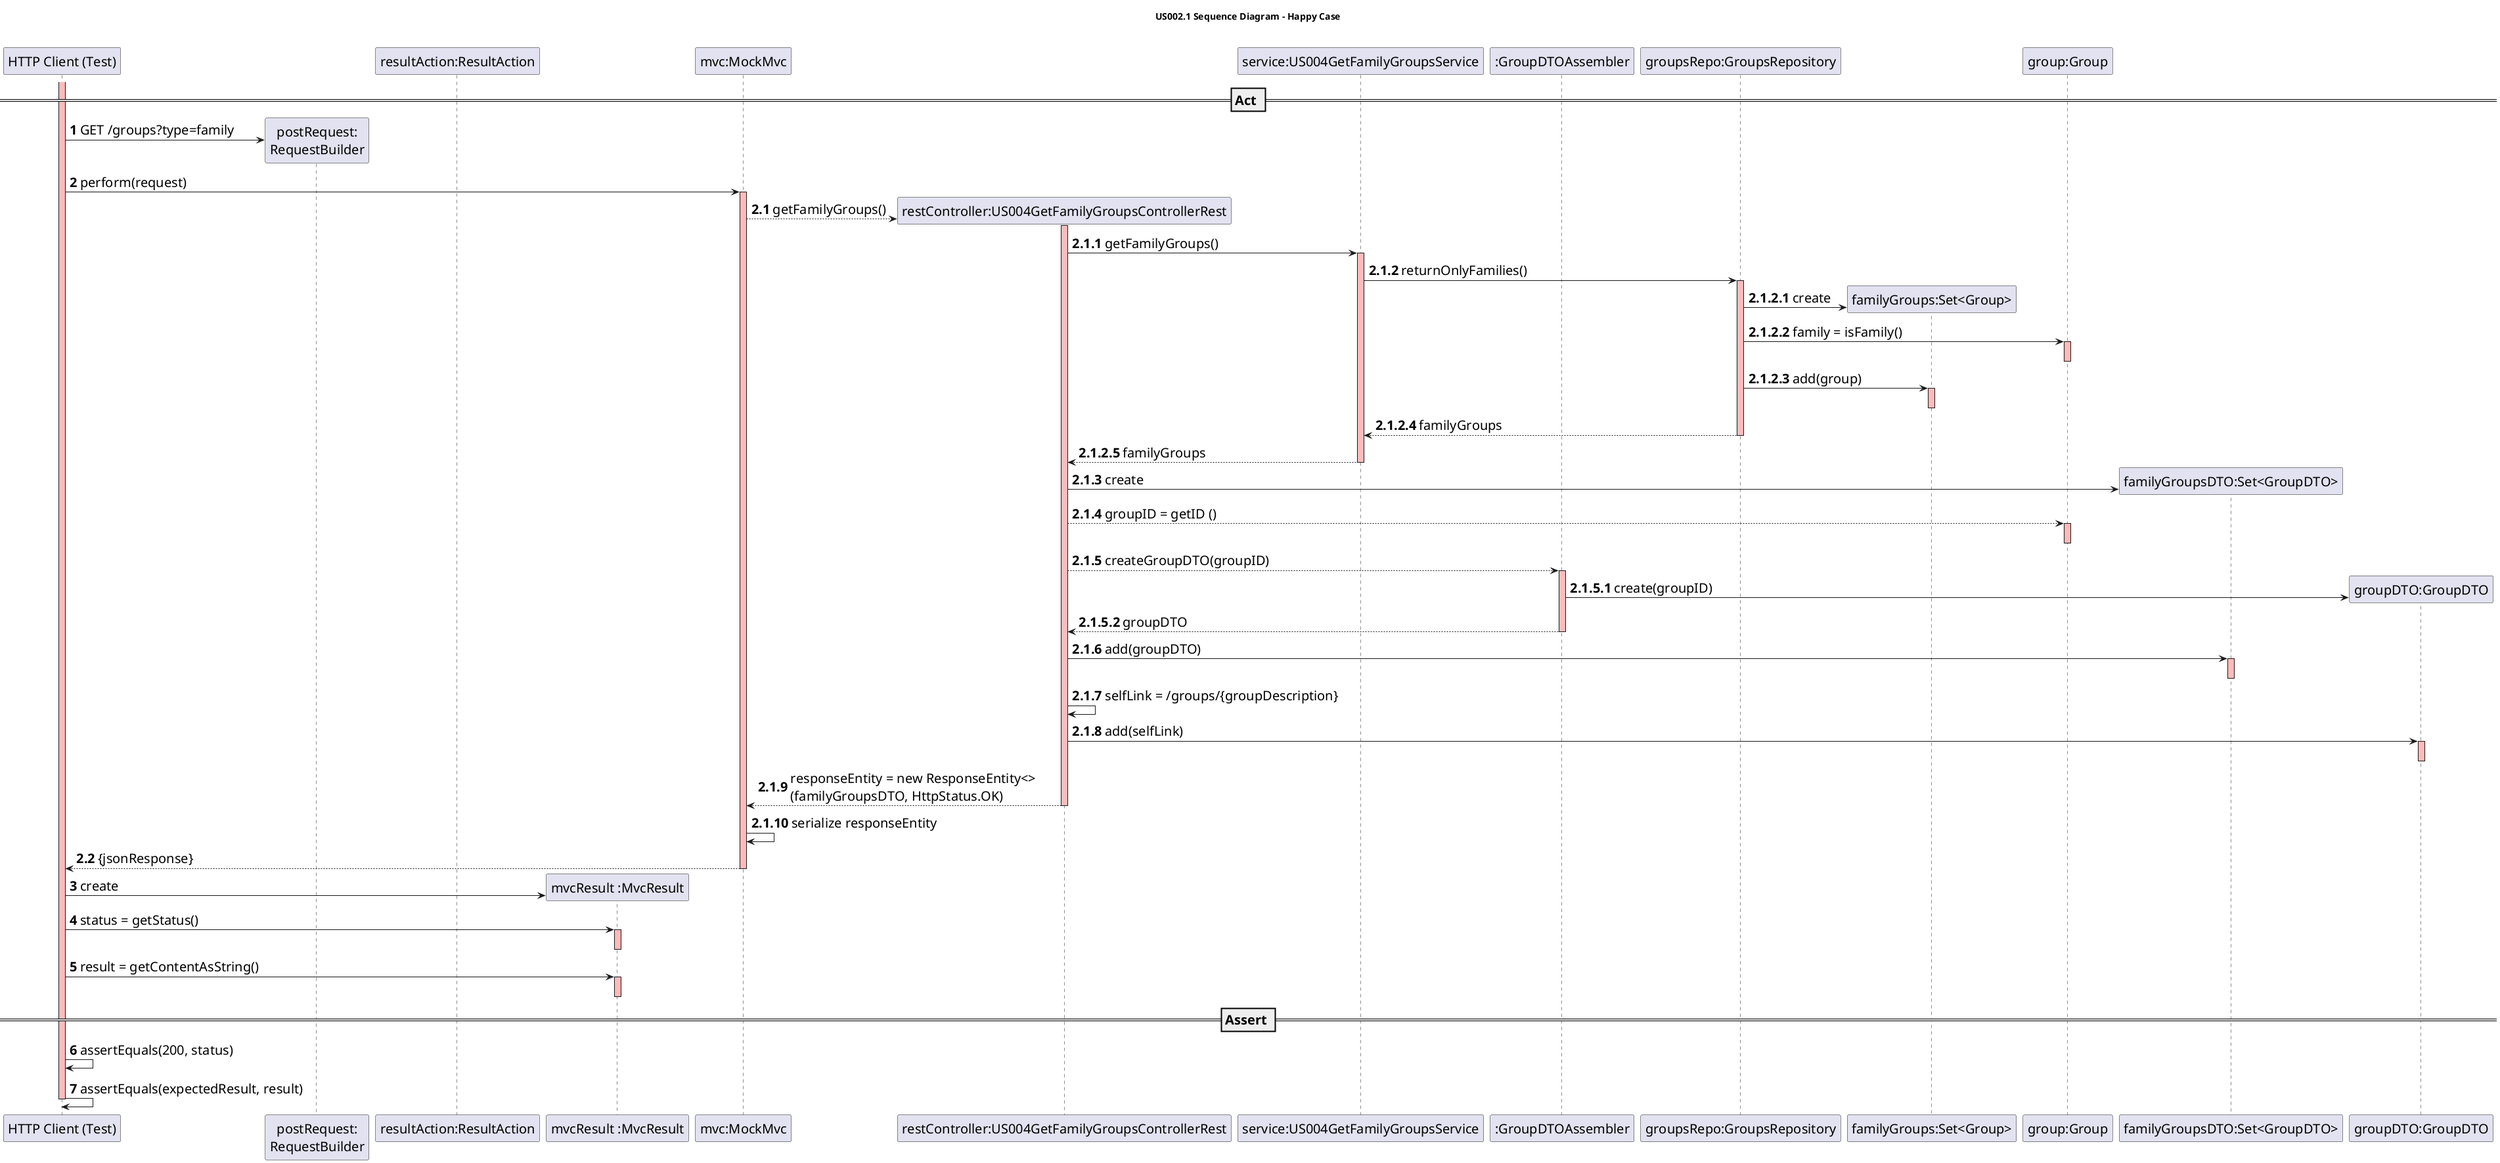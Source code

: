 @startuml

skinparam DefaultFontSize 20

title US002.1 Sequence Diagram - Happy Case

participant "HTTP Client (Test)"
participant "postRequest:\nRequestBuilder"
participant "resultAction:ResultAction"
participant "mvcResult :MvcResult"
participant "mvc:MockMvc"
participant "restController:US004GetFamilyGroupsControllerRest"
participant "service:US004GetFamilyGroupsService"
participant ":GroupDTOAssembler"
participant "groupsRepo:GroupsRepository"

autonumber
activate "HTTP Client (Test)" #FFBBBB

== Act ==

create "postRequest:\nRequestBuilder"
"HTTP Client (Test)" -> "postRequest:\nRequestBuilder" : GET /groups?type=family

"HTTP Client (Test)" -> "mvc:MockMvc" : perform(request)
activate "mvc:MockMvc"  #FFBBBB

autonumber 2.1
create "restController:US004GetFamilyGroupsControllerRest"
"mvc:MockMvc"-->"restController:US004GetFamilyGroupsControllerRest" : getFamilyGroups()
activate "restController:US004GetFamilyGroupsControllerRest" #FFBBBB

autonumber 2.1.1
"restController:US004GetFamilyGroupsControllerRest" -> "service:US004GetFamilyGroupsService": getFamilyGroups()
activate "service:US004GetFamilyGroupsService" #FFBBBB

"service:US004GetFamilyGroupsService" -> "groupsRepo:GroupsRepository" : returnOnlyFamilies()
activate "groupsRepo:GroupsRepository" #FFBBBB

autonumber 2.1.2.1
create "familyGroups:Set<Group>"
"groupsRepo:GroupsRepository" -> "familyGroups:Set<Group>": create

"groupsRepo:GroupsRepository" -> "group:Group" : family = isFamily()
activate "group:Group" #FFBBBB
deactivate "group:Group"

"groupsRepo:GroupsRepository" -> "familyGroups:Set<Group>" : add(group)
activate "familyGroups:Set<Group>" #FFBBBB
deactivate "familyGroups:Set<Group>"

"groupsRepo:GroupsRepository" --> "service:US004GetFamilyGroupsService" : familyGroups
deactivate "groupsRepo:GroupsRepository"

"service:US004GetFamilyGroupsService" --> "restController:US004GetFamilyGroupsControllerRest" : familyGroups
deactivate "service:US004GetFamilyGroupsService"

autonumber 2.1.3
create "familyGroupsDTO:Set<GroupDTO>"
"restController:US004GetFamilyGroupsControllerRest" -> "familyGroupsDTO:Set<GroupDTO>": create

"restController:US004GetFamilyGroupsControllerRest" --> "group:Group" : groupID = getID ()
activate "group:Group" #FFBBBB
deactivate "group:Group"

"restController:US004GetFamilyGroupsControllerRest" --> ":GroupDTOAssembler" : createGroupDTO(groupID)
activate ":GroupDTOAssembler" #FFBBBB

autonumber 2.1.5.1
create "groupDTO:GroupDTO"
":GroupDTOAssembler" -> "groupDTO:GroupDTO" : create(groupID)
":GroupDTOAssembler" --> "restController:US004GetFamilyGroupsControllerRest" : groupDTO
deactivate ":GroupDTOAssembler"

autonumber 2.1.6
"restController:US004GetFamilyGroupsControllerRest" -> "familyGroupsDTO:Set<GroupDTO>" : add(groupDTO)
activate "familyGroupsDTO:Set<GroupDTO>" #FFBBBB
deactivate "familyGroupsDTO:Set<GroupDTO>"

autonumber 2.1.7
"restController:US004GetFamilyGroupsControllerRest"->"restController:US004GetFamilyGroupsControllerRest": selfLink = /groups/{groupDescription}
"restController:US004GetFamilyGroupsControllerRest"-> "groupDTO:GroupDTO": add(selfLink)
activate "groupDTO:GroupDTO" #FFBBBB
deactivate "groupDTO:GroupDTO"

"restController:US004GetFamilyGroupsControllerRest" --> "mvc:MockMvc": responseEntity = new ResponseEntity<> \n(familyGroupsDTO, HttpStatus.OK)
deactivate "restController:US004GetFamilyGroupsControllerRest"
"mvc:MockMvc" -> "mvc:MockMvc" : serialize responseEntity

autonumber 2.2
"mvc:MockMvc" --> "HTTP Client (Test)" : {jsonResponse}
deactivate "mvc:MockMvc"

autonumber 3
create "mvcResult :MvcResult"
"HTTP Client (Test)" -> "mvcResult :MvcResult" : create
deactivate "resultAction:ResultAction"

"HTTP Client (Test)" -> "mvcResult :MvcResult" : status = getStatus()
activate "mvcResult :MvcResult" #FFBBBB
deactivate "mvcResult :MvcResult"

"HTTP Client (Test)" -> "mvcResult :MvcResult" : result = getContentAsString()
activate "mvcResult :MvcResult" #FFBBBB
deactivate "mvcResult :MvcResult"

== Assert ==
"HTTP Client (Test)" -> "HTTP Client (Test)" : assertEquals(200, status)
"HTTP Client (Test)" -> "HTTP Client (Test)" : assertEquals(expectedResult, result)
deactivate "HTTP Client (Test)"

@enduml

